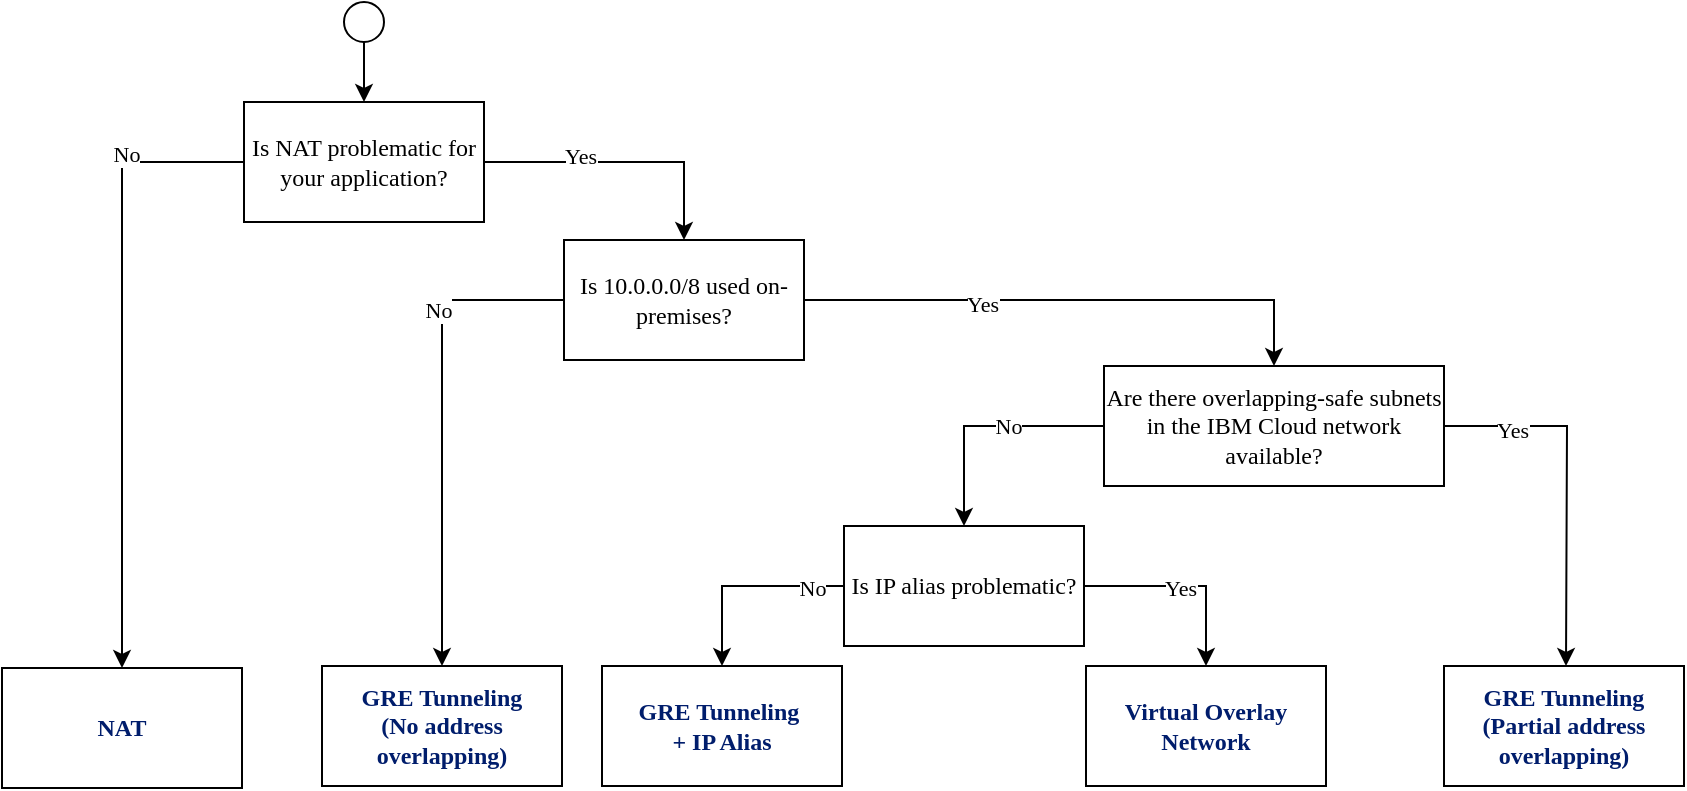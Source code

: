 <mxfile version="21.6.8" type="device">
  <diagram name="Page-1" id="CTSBTtlPjF7ZJka6tU7G">
    <mxGraphModel dx="1434" dy="836" grid="1" gridSize="10" guides="1" tooltips="1" connect="1" arrows="1" fold="1" page="1" pageScale="1" pageWidth="850" pageHeight="1100" math="0" shadow="0">
      <root>
        <mxCell id="0" />
        <mxCell id="1" parent="0" />
        <mxCell id="4ODZif7YlOPQW65o_ZpC-4" value="" style="edgeStyle=orthogonalEdgeStyle;rounded=0;orthogonalLoop=1;jettySize=auto;html=1;fontFamily=IBM Plex Sans;fontSource=https%3A%2F%2Ffonts.googleapis.com%2Fcss%3Ffamily%3DIBM%2BPlex%2BSans;" edge="1" parent="1" source="4ODZif7YlOPQW65o_ZpC-1" target="4ODZif7YlOPQW65o_ZpC-3">
          <mxGeometry relative="1" as="geometry" />
        </mxCell>
        <mxCell id="4ODZif7YlOPQW65o_ZpC-1" value="" style="ellipse;whiteSpace=wrap;html=1;aspect=fixed;fontFamily=IBM Plex Sans;fontSource=https%3A%2F%2Ffonts.googleapis.com%2Fcss%3Ffamily%3DIBM%2BPlex%2BSans;" vertex="1" parent="1">
          <mxGeometry x="172" y="129" width="20" height="20" as="geometry" />
        </mxCell>
        <mxCell id="4ODZif7YlOPQW65o_ZpC-6" value="" style="edgeStyle=orthogonalEdgeStyle;rounded=0;orthogonalLoop=1;jettySize=auto;html=1;fontFamily=IBM Plex Sans;fontSource=https%3A%2F%2Ffonts.googleapis.com%2Fcss%3Ffamily%3DIBM%2BPlex%2BSans;" edge="1" parent="1" source="4ODZif7YlOPQW65o_ZpC-3" target="4ODZif7YlOPQW65o_ZpC-5">
          <mxGeometry relative="1" as="geometry" />
        </mxCell>
        <mxCell id="4ODZif7YlOPQW65o_ZpC-15" value="No" style="edgeLabel;html=1;align=center;verticalAlign=middle;resizable=0;points=[];fontFamily=IBM Plex Sans;fontSource=https%3A%2F%2Ffonts.googleapis.com%2Fcss%3Ffamily%3DIBM%2BPlex%2BSans;" vertex="1" connectable="0" parent="4ODZif7YlOPQW65o_ZpC-6">
          <mxGeometry x="-0.621" y="-4" relative="1" as="geometry">
            <mxPoint as="offset" />
          </mxGeometry>
        </mxCell>
        <mxCell id="4ODZif7YlOPQW65o_ZpC-8" value="" style="edgeStyle=orthogonalEdgeStyle;rounded=0;orthogonalLoop=1;jettySize=auto;html=1;entryX=0.5;entryY=0;entryDx=0;entryDy=0;fontFamily=IBM Plex Sans;fontSource=https%3A%2F%2Ffonts.googleapis.com%2Fcss%3Ffamily%3DIBM%2BPlex%2BSans;" edge="1" parent="1" source="4ODZif7YlOPQW65o_ZpC-3" target="4ODZif7YlOPQW65o_ZpC-7">
          <mxGeometry relative="1" as="geometry" />
        </mxCell>
        <mxCell id="4ODZif7YlOPQW65o_ZpC-16" value="Yes" style="edgeLabel;html=1;align=center;verticalAlign=middle;resizable=0;points=[];fontFamily=IBM Plex Sans;fontSource=https%3A%2F%2Ffonts.googleapis.com%2Fcss%3Ffamily%3DIBM%2BPlex%2BSans;" vertex="1" connectable="0" parent="4ODZif7YlOPQW65o_ZpC-8">
          <mxGeometry x="-0.309" y="3" relative="1" as="geometry">
            <mxPoint as="offset" />
          </mxGeometry>
        </mxCell>
        <mxCell id="4ODZif7YlOPQW65o_ZpC-3" value="Is NAT problematic for your application?" style="whiteSpace=wrap;html=1;fontFamily=IBM Plex Sans;fontSource=https%3A%2F%2Ffonts.googleapis.com%2Fcss%3Ffamily%3DIBM%2BPlex%2BSans;" vertex="1" parent="1">
          <mxGeometry x="122" y="179" width="120" height="60" as="geometry" />
        </mxCell>
        <mxCell id="4ODZif7YlOPQW65o_ZpC-5" value="NAT" style="whiteSpace=wrap;html=1;fontFamily=IBM Plex Sans;fontSource=https%3A%2F%2Ffonts.googleapis.com%2Fcss%3Ffamily%3DIBM%2BPlex%2BSans;fontColor=#001d6c;fontStyle=1" vertex="1" parent="1">
          <mxGeometry x="1" y="462" width="120" height="60" as="geometry" />
        </mxCell>
        <mxCell id="4ODZif7YlOPQW65o_ZpC-12" value="" style="edgeStyle=orthogonalEdgeStyle;rounded=0;orthogonalLoop=1;jettySize=auto;html=1;fontFamily=IBM Plex Sans;fontSource=https%3A%2F%2Ffonts.googleapis.com%2Fcss%3Ffamily%3DIBM%2BPlex%2BSans;" edge="1" parent="1" source="4ODZif7YlOPQW65o_ZpC-7" target="4ODZif7YlOPQW65o_ZpC-11">
          <mxGeometry relative="1" as="geometry" />
        </mxCell>
        <mxCell id="4ODZif7YlOPQW65o_ZpC-17" value="No" style="edgeLabel;html=1;align=center;verticalAlign=middle;resizable=0;points=[];fontFamily=IBM Plex Sans;fontSource=https%3A%2F%2Ffonts.googleapis.com%2Fcss%3Ffamily%3DIBM%2BPlex%2BSans;" vertex="1" connectable="0" parent="4ODZif7YlOPQW65o_ZpC-12">
          <mxGeometry x="-0.463" y="-2" relative="1" as="geometry">
            <mxPoint as="offset" />
          </mxGeometry>
        </mxCell>
        <mxCell id="4ODZif7YlOPQW65o_ZpC-14" value="" style="edgeStyle=orthogonalEdgeStyle;rounded=0;orthogonalLoop=1;jettySize=auto;html=1;entryX=0.5;entryY=0;entryDx=0;entryDy=0;fontFamily=IBM Plex Sans;fontSource=https%3A%2F%2Ffonts.googleapis.com%2Fcss%3Ffamily%3DIBM%2BPlex%2BSans;" edge="1" parent="1" source="4ODZif7YlOPQW65o_ZpC-7" target="4ODZif7YlOPQW65o_ZpC-13">
          <mxGeometry relative="1" as="geometry" />
        </mxCell>
        <mxCell id="4ODZif7YlOPQW65o_ZpC-18" value="Yes" style="edgeLabel;html=1;align=center;verticalAlign=middle;resizable=0;points=[];fontFamily=IBM Plex Sans;fontSource=https%3A%2F%2Ffonts.googleapis.com%2Fcss%3Ffamily%3DIBM%2BPlex%2BSans;" vertex="1" connectable="0" parent="4ODZif7YlOPQW65o_ZpC-14">
          <mxGeometry x="-0.338" y="-2" relative="1" as="geometry">
            <mxPoint as="offset" />
          </mxGeometry>
        </mxCell>
        <mxCell id="4ODZif7YlOPQW65o_ZpC-7" value="Is 10.0.0.0/8 used on-premises?" style="whiteSpace=wrap;html=1;fontFamily=IBM Plex Sans;fontSource=https%3A%2F%2Ffonts.googleapis.com%2Fcss%3Ffamily%3DIBM%2BPlex%2BSans;" vertex="1" parent="1">
          <mxGeometry x="282" y="248" width="120" height="60" as="geometry" />
        </mxCell>
        <mxCell id="4ODZif7YlOPQW65o_ZpC-11" value="GRE Tunneling &lt;br&gt;(No address overlapping)" style="whiteSpace=wrap;html=1;fontFamily=IBM Plex Sans;fontSource=https%3A%2F%2Ffonts.googleapis.com%2Fcss%3Ffamily%3DIBM%2BPlex%2BSans;fontColor=#001d6c;fontStyle=1" vertex="1" parent="1">
          <mxGeometry x="161" y="461" width="120" height="60" as="geometry" />
        </mxCell>
        <mxCell id="4ODZif7YlOPQW65o_ZpC-20" value="" style="edgeStyle=orthogonalEdgeStyle;rounded=0;orthogonalLoop=1;jettySize=auto;html=1;fontFamily=IBM Plex Sans;fontSource=https%3A%2F%2Ffonts.googleapis.com%2Fcss%3Ffamily%3DIBM%2BPlex%2BSans;" edge="1" parent="1" source="4ODZif7YlOPQW65o_ZpC-13">
          <mxGeometry relative="1" as="geometry">
            <mxPoint x="783" y="461" as="targetPoint" />
          </mxGeometry>
        </mxCell>
        <mxCell id="4ODZif7YlOPQW65o_ZpC-29" value="Yes" style="edgeLabel;html=1;align=center;verticalAlign=middle;resizable=0;points=[];fontFamily=IBM Plex Sans;fontSource=https%3A%2F%2Ffonts.googleapis.com%2Fcss%3Ffamily%3DIBM%2BPlex%2BSans;" vertex="1" connectable="0" parent="4ODZif7YlOPQW65o_ZpC-20">
          <mxGeometry x="-0.632" y="-2" relative="1" as="geometry">
            <mxPoint as="offset" />
          </mxGeometry>
        </mxCell>
        <mxCell id="4ODZif7YlOPQW65o_ZpC-22" value="" style="edgeStyle=orthogonalEdgeStyle;rounded=0;orthogonalLoop=1;jettySize=auto;html=1;fontFamily=IBM Plex Sans;fontSource=https%3A%2F%2Ffonts.googleapis.com%2Fcss%3Ffamily%3DIBM%2BPlex%2BSans;" edge="1" parent="1" source="4ODZif7YlOPQW65o_ZpC-13" target="4ODZif7YlOPQW65o_ZpC-21">
          <mxGeometry relative="1" as="geometry" />
        </mxCell>
        <mxCell id="4ODZif7YlOPQW65o_ZpC-30" value="No" style="edgeLabel;html=1;align=center;verticalAlign=middle;resizable=0;points=[];fontFamily=IBM Plex Sans;fontSource=https%3A%2F%2Ffonts.googleapis.com%2Fcss%3Ffamily%3DIBM%2BPlex%2BSans;" vertex="1" connectable="0" parent="4ODZif7YlOPQW65o_ZpC-22">
          <mxGeometry x="-0.2" relative="1" as="geometry">
            <mxPoint as="offset" />
          </mxGeometry>
        </mxCell>
        <mxCell id="4ODZif7YlOPQW65o_ZpC-13" value="Are there overlapping-safe subnets in the IBM Cloud network available?" style="whiteSpace=wrap;html=1;fontFamily=IBM Plex Sans;fontSource=https%3A%2F%2Ffonts.googleapis.com%2Fcss%3Ffamily%3DIBM%2BPlex%2BSans;" vertex="1" parent="1">
          <mxGeometry x="552" y="311" width="170" height="60" as="geometry" />
        </mxCell>
        <mxCell id="4ODZif7YlOPQW65o_ZpC-19" value="GRE Tunneling&lt;br style=&quot;border-color: var(--border-color);&quot;&gt;(Partial address overlapping)" style="whiteSpace=wrap;html=1;fontFamily=IBM Plex Sans;fontSource=https%3A%2F%2Ffonts.googleapis.com%2Fcss%3Ffamily%3DIBM%2BPlex%2BSans;fontColor=#001d6c;fontStyle=1" vertex="1" parent="1">
          <mxGeometry x="722" y="461" width="120" height="60" as="geometry" />
        </mxCell>
        <mxCell id="4ODZif7YlOPQW65o_ZpC-24" value="" style="edgeStyle=orthogonalEdgeStyle;rounded=0;orthogonalLoop=1;jettySize=auto;html=1;fontFamily=IBM Plex Sans;fontSource=https%3A%2F%2Ffonts.googleapis.com%2Fcss%3Ffamily%3DIBM%2BPlex%2BSans;" edge="1" parent="1" source="4ODZif7YlOPQW65o_ZpC-21" target="4ODZif7YlOPQW65o_ZpC-23">
          <mxGeometry relative="1" as="geometry" />
        </mxCell>
        <mxCell id="4ODZif7YlOPQW65o_ZpC-27" value="No" style="edgeLabel;html=1;align=center;verticalAlign=middle;resizable=0;points=[];fontFamily=IBM Plex Sans;fontSource=https%3A%2F%2Ffonts.googleapis.com%2Fcss%3Ffamily%3DIBM%2BPlex%2BSans;" vertex="1" connectable="0" parent="4ODZif7YlOPQW65o_ZpC-24">
          <mxGeometry x="-0.673" y="1" relative="1" as="geometry">
            <mxPoint as="offset" />
          </mxGeometry>
        </mxCell>
        <mxCell id="4ODZif7YlOPQW65o_ZpC-26" value="" style="edgeStyle=orthogonalEdgeStyle;rounded=0;orthogonalLoop=1;jettySize=auto;html=1;fontFamily=IBM Plex Sans;fontSource=https%3A%2F%2Ffonts.googleapis.com%2Fcss%3Ffamily%3DIBM%2BPlex%2BSans;" edge="1" parent="1" source="4ODZif7YlOPQW65o_ZpC-21" target="4ODZif7YlOPQW65o_ZpC-25">
          <mxGeometry relative="1" as="geometry" />
        </mxCell>
        <mxCell id="4ODZif7YlOPQW65o_ZpC-28" value="Yes" style="edgeLabel;html=1;align=center;verticalAlign=middle;resizable=0;points=[];fontFamily=IBM Plex Sans;fontSource=https%3A%2F%2Ffonts.googleapis.com%2Fcss%3Ffamily%3DIBM%2BPlex%2BSans;" vertex="1" connectable="0" parent="4ODZif7YlOPQW65o_ZpC-26">
          <mxGeometry x="-0.061" y="-1" relative="1" as="geometry">
            <mxPoint as="offset" />
          </mxGeometry>
        </mxCell>
        <mxCell id="4ODZif7YlOPQW65o_ZpC-21" value="Is IP alias problematic?" style="whiteSpace=wrap;html=1;fontFamily=IBM Plex Sans;fontSource=https%3A%2F%2Ffonts.googleapis.com%2Fcss%3Ffamily%3DIBM%2BPlex%2BSans;" vertex="1" parent="1">
          <mxGeometry x="422" y="391" width="120" height="60" as="geometry" />
        </mxCell>
        <mxCell id="4ODZif7YlOPQW65o_ZpC-23" value="GRE Tunneling&amp;nbsp;&lt;br&gt;+ IP Alias" style="whiteSpace=wrap;html=1;fontFamily=IBM Plex Sans;fontSource=https%3A%2F%2Ffonts.googleapis.com%2Fcss%3Ffamily%3DIBM%2BPlex%2BSans;fontColor=#001d6c;fontStyle=1" vertex="1" parent="1">
          <mxGeometry x="301" y="461" width="120" height="60" as="geometry" />
        </mxCell>
        <mxCell id="4ODZif7YlOPQW65o_ZpC-25" value="Virtual Overlay Network" style="whiteSpace=wrap;html=1;fontFamily=IBM Plex Sans;fontSource=https%3A%2F%2Ffonts.googleapis.com%2Fcss%3Ffamily%3DIBM%2BPlex%2BSans;fontColor=#001d6c;fontStyle=1" vertex="1" parent="1">
          <mxGeometry x="543" y="461" width="120" height="60" as="geometry" />
        </mxCell>
      </root>
    </mxGraphModel>
  </diagram>
</mxfile>

